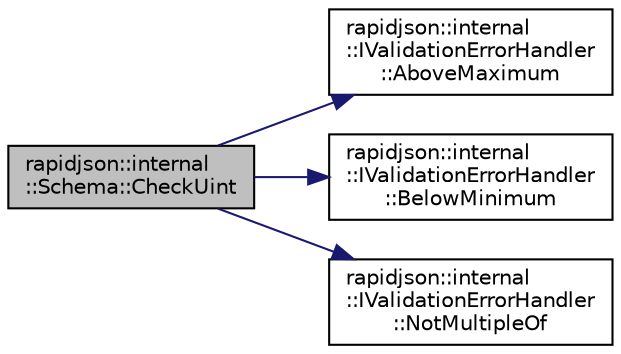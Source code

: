 digraph "rapidjson::internal::Schema::CheckUint"
{
 // INTERACTIVE_SVG=YES
 // LATEX_PDF_SIZE
  edge [fontname="Helvetica",fontsize="10",labelfontname="Helvetica",labelfontsize="10"];
  node [fontname="Helvetica",fontsize="10",shape=record];
  rankdir="LR";
  Node33 [label="rapidjson::internal\l::Schema::CheckUint",height=0.2,width=0.4,color="black", fillcolor="grey75", style="filled", fontcolor="black",tooltip=" "];
  Node33 -> Node34 [color="midnightblue",fontsize="10",style="solid",fontname="Helvetica"];
  Node34 [label="rapidjson::internal\l::IValidationErrorHandler\l::AboveMaximum",height=0.2,width=0.4,color="black", fillcolor="white", style="filled",URL="$classrapidjson_1_1internal_1_1_i_validation_error_handler.html#a7cb6baae6be998560d17e06cba8a3c0c",tooltip=" "];
  Node33 -> Node35 [color="midnightblue",fontsize="10",style="solid",fontname="Helvetica"];
  Node35 [label="rapidjson::internal\l::IValidationErrorHandler\l::BelowMinimum",height=0.2,width=0.4,color="black", fillcolor="white", style="filled",URL="$classrapidjson_1_1internal_1_1_i_validation_error_handler.html#a8f2ab1e22a22bcf693d40c3c8ad39c75",tooltip=" "];
  Node33 -> Node36 [color="midnightblue",fontsize="10",style="solid",fontname="Helvetica"];
  Node36 [label="rapidjson::internal\l::IValidationErrorHandler\l::NotMultipleOf",height=0.2,width=0.4,color="black", fillcolor="white", style="filled",URL="$classrapidjson_1_1internal_1_1_i_validation_error_handler.html#a2dcb25e9e8550903cac1c9dd8286b7a3",tooltip=" "];
}
